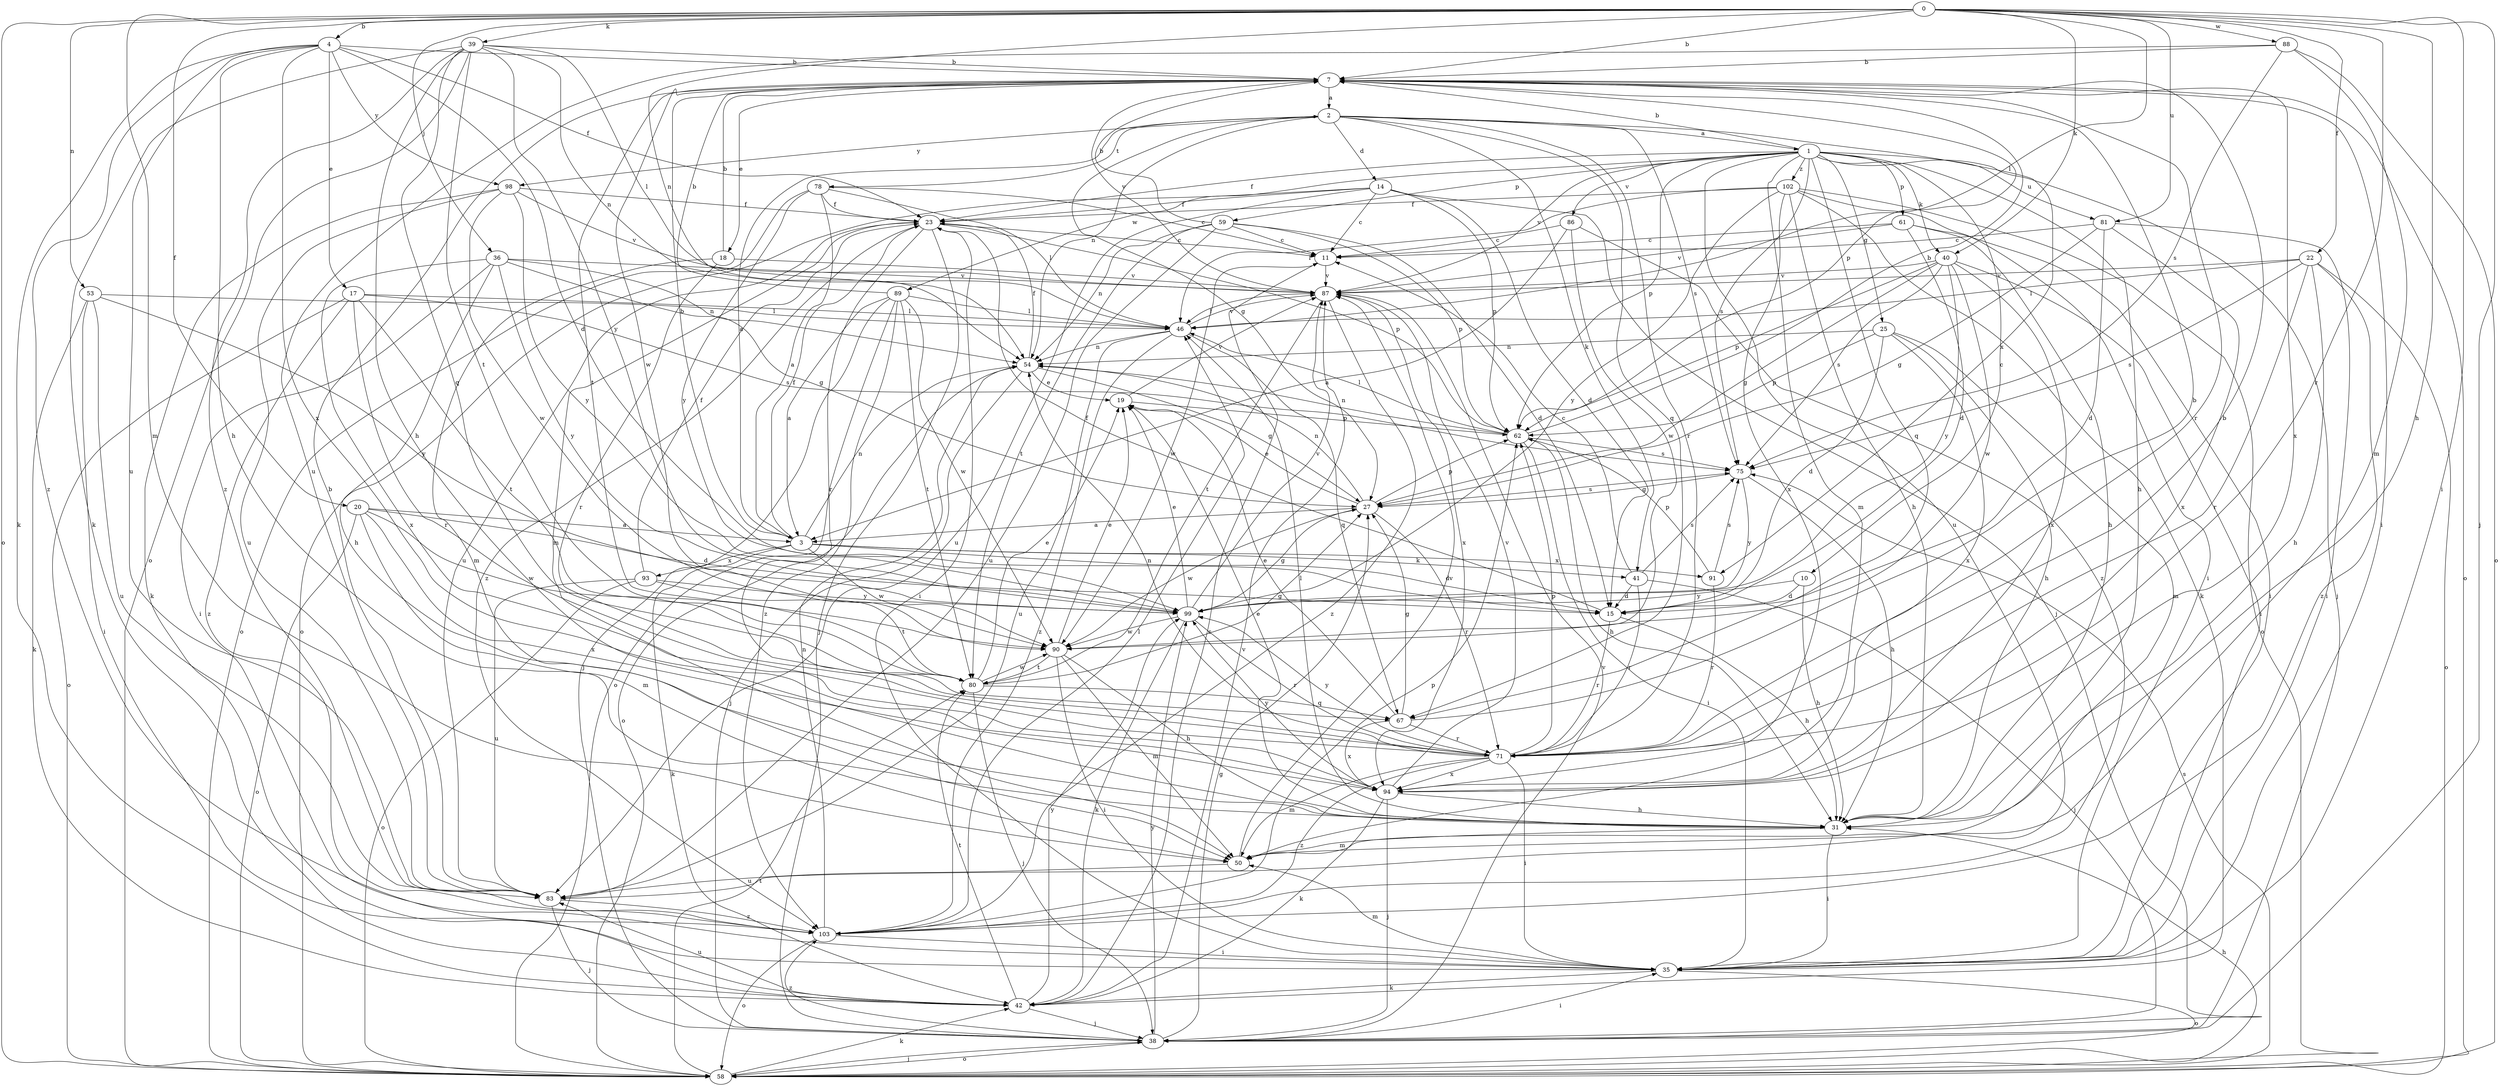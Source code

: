 strict digraph  {
0;
1;
2;
3;
4;
7;
10;
11;
14;
15;
17;
18;
19;
20;
22;
23;
25;
27;
31;
35;
36;
38;
39;
40;
41;
42;
46;
50;
53;
54;
58;
59;
61;
62;
67;
71;
75;
78;
80;
81;
83;
86;
87;
88;
89;
90;
91;
93;
94;
98;
99;
102;
103;
0 -> 4  [label=b];
0 -> 7  [label=b];
0 -> 20  [label=f];
0 -> 22  [label=f];
0 -> 31  [label=h];
0 -> 35  [label=i];
0 -> 36  [label=j];
0 -> 38  [label=j];
0 -> 39  [label=k];
0 -> 40  [label=k];
0 -> 46  [label=l];
0 -> 50  [label=m];
0 -> 53  [label=n];
0 -> 54  [label=n];
0 -> 58  [label=o];
0 -> 71  [label=r];
0 -> 81  [label=u];
0 -> 88  [label=w];
1 -> 7  [label=b];
1 -> 10  [label=c];
1 -> 23  [label=f];
1 -> 25  [label=g];
1 -> 31  [label=h];
1 -> 38  [label=j];
1 -> 40  [label=k];
1 -> 50  [label=m];
1 -> 59  [label=p];
1 -> 61  [label=p];
1 -> 62  [label=p];
1 -> 67  [label=q];
1 -> 75  [label=s];
1 -> 81  [label=u];
1 -> 83  [label=u];
1 -> 86  [label=v];
1 -> 87  [label=v];
1 -> 89  [label=w];
1 -> 102  [label=z];
2 -> 1  [label=a];
2 -> 14  [label=d];
2 -> 27  [label=g];
2 -> 41  [label=k];
2 -> 54  [label=n];
2 -> 67  [label=q];
2 -> 71  [label=r];
2 -> 75  [label=s];
2 -> 78  [label=t];
2 -> 91  [label=x];
2 -> 98  [label=y];
3 -> 2  [label=a];
3 -> 7  [label=b];
3 -> 15  [label=d];
3 -> 23  [label=f];
3 -> 41  [label=k];
3 -> 42  [label=k];
3 -> 54  [label=n];
3 -> 90  [label=w];
3 -> 91  [label=x];
3 -> 93  [label=x];
4 -> 7  [label=b];
4 -> 15  [label=d];
4 -> 17  [label=e];
4 -> 23  [label=f];
4 -> 31  [label=h];
4 -> 42  [label=k];
4 -> 83  [label=u];
4 -> 94  [label=x];
4 -> 98  [label=y];
4 -> 103  [label=z];
7 -> 2  [label=a];
7 -> 18  [label=e];
7 -> 35  [label=i];
7 -> 58  [label=o];
7 -> 62  [label=p];
7 -> 71  [label=r];
7 -> 80  [label=t];
7 -> 87  [label=v];
7 -> 90  [label=w];
7 -> 94  [label=x];
10 -> 15  [label=d];
10 -> 31  [label=h];
10 -> 99  [label=y];
11 -> 87  [label=v];
11 -> 90  [label=w];
14 -> 11  [label=c];
14 -> 15  [label=d];
14 -> 23  [label=f];
14 -> 38  [label=j];
14 -> 58  [label=o];
14 -> 62  [label=p];
14 -> 83  [label=u];
15 -> 23  [label=f];
15 -> 31  [label=h];
15 -> 71  [label=r];
17 -> 46  [label=l];
17 -> 58  [label=o];
17 -> 71  [label=r];
17 -> 75  [label=s];
17 -> 80  [label=t];
17 -> 103  [label=z];
18 -> 7  [label=b];
18 -> 50  [label=m];
18 -> 71  [label=r];
18 -> 87  [label=v];
19 -> 62  [label=p];
19 -> 87  [label=v];
20 -> 3  [label=a];
20 -> 15  [label=d];
20 -> 50  [label=m];
20 -> 58  [label=o];
20 -> 90  [label=w];
20 -> 94  [label=x];
22 -> 31  [label=h];
22 -> 46  [label=l];
22 -> 58  [label=o];
22 -> 71  [label=r];
22 -> 75  [label=s];
22 -> 87  [label=v];
22 -> 103  [label=z];
23 -> 11  [label=c];
23 -> 35  [label=i];
23 -> 38  [label=j];
23 -> 50  [label=m];
23 -> 62  [label=p];
23 -> 71  [label=r];
23 -> 83  [label=u];
23 -> 103  [label=z];
25 -> 15  [label=d];
25 -> 31  [label=h];
25 -> 50  [label=m];
25 -> 54  [label=n];
25 -> 62  [label=p];
25 -> 94  [label=x];
27 -> 3  [label=a];
27 -> 19  [label=e];
27 -> 54  [label=n];
27 -> 62  [label=p];
27 -> 71  [label=r];
27 -> 75  [label=s];
27 -> 90  [label=w];
31 -> 19  [label=e];
31 -> 35  [label=i];
31 -> 46  [label=l];
31 -> 50  [label=m];
35 -> 42  [label=k];
35 -> 50  [label=m];
35 -> 58  [label=o];
36 -> 27  [label=g];
36 -> 31  [label=h];
36 -> 35  [label=i];
36 -> 54  [label=n];
36 -> 87  [label=v];
36 -> 94  [label=x];
36 -> 99  [label=y];
38 -> 27  [label=g];
38 -> 35  [label=i];
38 -> 58  [label=o];
38 -> 87  [label=v];
38 -> 99  [label=y];
38 -> 103  [label=z];
39 -> 7  [label=b];
39 -> 31  [label=h];
39 -> 42  [label=k];
39 -> 46  [label=l];
39 -> 54  [label=n];
39 -> 58  [label=o];
39 -> 67  [label=q];
39 -> 80  [label=t];
39 -> 99  [label=y];
39 -> 103  [label=z];
40 -> 27  [label=g];
40 -> 35  [label=i];
40 -> 62  [label=p];
40 -> 75  [label=s];
40 -> 87  [label=v];
40 -> 90  [label=w];
40 -> 94  [label=x];
40 -> 99  [label=y];
41 -> 11  [label=c];
41 -> 15  [label=d];
41 -> 38  [label=j];
41 -> 71  [label=r];
41 -> 75  [label=s];
42 -> 11  [label=c];
42 -> 38  [label=j];
42 -> 80  [label=t];
42 -> 83  [label=u];
42 -> 87  [label=v];
42 -> 99  [label=y];
46 -> 54  [label=n];
46 -> 67  [label=q];
46 -> 83  [label=u];
46 -> 87  [label=v];
46 -> 103  [label=z];
50 -> 83  [label=u];
50 -> 87  [label=v];
53 -> 35  [label=i];
53 -> 42  [label=k];
53 -> 46  [label=l];
53 -> 83  [label=u];
53 -> 99  [label=y];
54 -> 19  [label=e];
54 -> 23  [label=f];
54 -> 27  [label=g];
54 -> 38  [label=j];
54 -> 58  [label=o];
58 -> 31  [label=h];
58 -> 38  [label=j];
58 -> 42  [label=k];
58 -> 75  [label=s];
58 -> 80  [label=t];
59 -> 7  [label=b];
59 -> 11  [label=c];
59 -> 15  [label=d];
59 -> 54  [label=n];
59 -> 62  [label=p];
59 -> 80  [label=t];
59 -> 83  [label=u];
61 -> 11  [label=c];
61 -> 15  [label=d];
61 -> 31  [label=h];
61 -> 35  [label=i];
61 -> 87  [label=v];
62 -> 7  [label=b];
62 -> 31  [label=h];
62 -> 35  [label=i];
62 -> 46  [label=l];
62 -> 54  [label=n];
62 -> 75  [label=s];
67 -> 7  [label=b];
67 -> 19  [label=e];
67 -> 27  [label=g];
67 -> 71  [label=r];
67 -> 94  [label=x];
71 -> 7  [label=b];
71 -> 35  [label=i];
71 -> 50  [label=m];
71 -> 54  [label=n];
71 -> 62  [label=p];
71 -> 94  [label=x];
71 -> 99  [label=y];
71 -> 103  [label=z];
75 -> 27  [label=g];
75 -> 31  [label=h];
75 -> 99  [label=y];
78 -> 3  [label=a];
78 -> 11  [label=c];
78 -> 23  [label=f];
78 -> 46  [label=l];
78 -> 58  [label=o];
78 -> 99  [label=y];
80 -> 19  [label=e];
80 -> 27  [label=g];
80 -> 38  [label=j];
80 -> 67  [label=q];
80 -> 90  [label=w];
81 -> 11  [label=c];
81 -> 15  [label=d];
81 -> 27  [label=g];
81 -> 35  [label=i];
81 -> 94  [label=x];
83 -> 7  [label=b];
83 -> 38  [label=j];
83 -> 103  [label=z];
86 -> 3  [label=a];
86 -> 11  [label=c];
86 -> 90  [label=w];
86 -> 103  [label=z];
87 -> 46  [label=l];
87 -> 80  [label=t];
87 -> 94  [label=x];
87 -> 103  [label=z];
88 -> 7  [label=b];
88 -> 50  [label=m];
88 -> 58  [label=o];
88 -> 75  [label=s];
88 -> 83  [label=u];
89 -> 3  [label=a];
89 -> 7  [label=b];
89 -> 38  [label=j];
89 -> 46  [label=l];
89 -> 58  [label=o];
89 -> 80  [label=t];
89 -> 90  [label=w];
89 -> 103  [label=z];
90 -> 19  [label=e];
90 -> 31  [label=h];
90 -> 35  [label=i];
90 -> 50  [label=m];
90 -> 80  [label=t];
91 -> 62  [label=p];
91 -> 71  [label=r];
91 -> 75  [label=s];
93 -> 23  [label=f];
93 -> 58  [label=o];
93 -> 80  [label=t];
93 -> 83  [label=u];
93 -> 99  [label=y];
94 -> 31  [label=h];
94 -> 38  [label=j];
94 -> 42  [label=k];
94 -> 87  [label=v];
94 -> 99  [label=y];
98 -> 23  [label=f];
98 -> 42  [label=k];
98 -> 83  [label=u];
98 -> 87  [label=v];
98 -> 90  [label=w];
98 -> 99  [label=y];
99 -> 19  [label=e];
99 -> 27  [label=g];
99 -> 42  [label=k];
99 -> 71  [label=r];
99 -> 87  [label=v];
99 -> 90  [label=w];
102 -> 23  [label=f];
102 -> 31  [label=h];
102 -> 35  [label=i];
102 -> 42  [label=k];
102 -> 46  [label=l];
102 -> 58  [label=o];
102 -> 94  [label=x];
102 -> 99  [label=y];
103 -> 35  [label=i];
103 -> 46  [label=l];
103 -> 54  [label=n];
103 -> 58  [label=o];
103 -> 62  [label=p];
}
